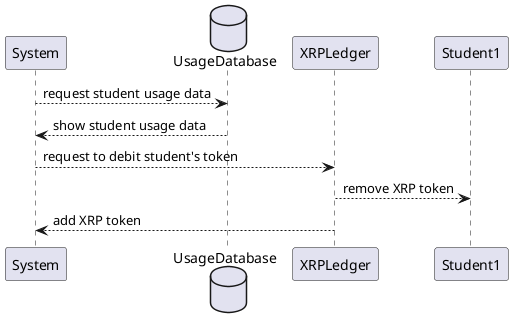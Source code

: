 @startuml sequence
participant System   as sys
database UsageDatabase as db
participant XRPLedger as xl
participant Student1 as st1

sys --> db : request student usage data
db --> sys : show student usage data
sys --> xl : request to debit student's token
xl --> st1 : remove XRP token
xl --> sys : add XRP token
@enduml